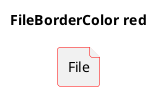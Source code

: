 @startuml
'!include ../../../plantuml-styles/plantuml-ae-skinparam-ex.iuml

skinparam FileBorderColor red

title FileBorderColor red

file File 
@enduml
